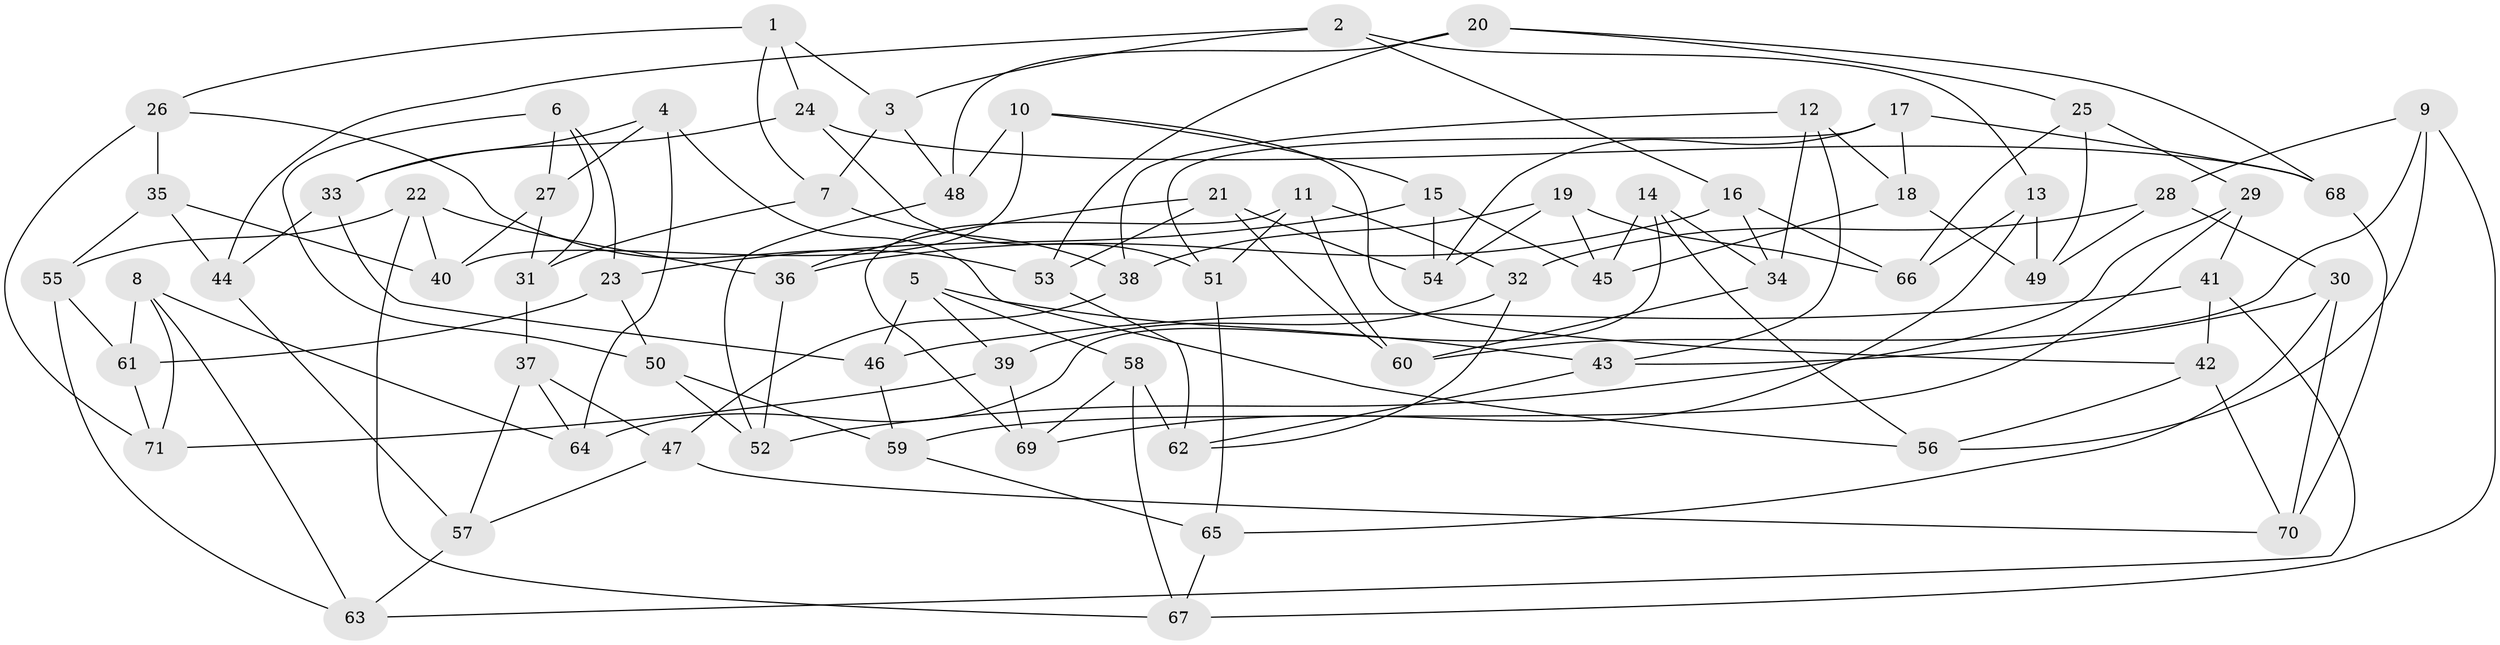 // Generated by graph-tools (version 1.1) at 2025/03/03/09/25 03:03:01]
// undirected, 71 vertices, 142 edges
graph export_dot {
graph [start="1"]
  node [color=gray90,style=filled];
  1;
  2;
  3;
  4;
  5;
  6;
  7;
  8;
  9;
  10;
  11;
  12;
  13;
  14;
  15;
  16;
  17;
  18;
  19;
  20;
  21;
  22;
  23;
  24;
  25;
  26;
  27;
  28;
  29;
  30;
  31;
  32;
  33;
  34;
  35;
  36;
  37;
  38;
  39;
  40;
  41;
  42;
  43;
  44;
  45;
  46;
  47;
  48;
  49;
  50;
  51;
  52;
  53;
  54;
  55;
  56;
  57;
  58;
  59;
  60;
  61;
  62;
  63;
  64;
  65;
  66;
  67;
  68;
  69;
  70;
  71;
  1 -- 3;
  1 -- 24;
  1 -- 26;
  1 -- 7;
  2 -- 13;
  2 -- 3;
  2 -- 44;
  2 -- 16;
  3 -- 48;
  3 -- 7;
  4 -- 64;
  4 -- 56;
  4 -- 27;
  4 -- 33;
  5 -- 43;
  5 -- 58;
  5 -- 39;
  5 -- 46;
  6 -- 23;
  6 -- 50;
  6 -- 31;
  6 -- 27;
  7 -- 31;
  7 -- 38;
  8 -- 61;
  8 -- 63;
  8 -- 71;
  8 -- 64;
  9 -- 56;
  9 -- 67;
  9 -- 60;
  9 -- 28;
  10 -- 15;
  10 -- 42;
  10 -- 40;
  10 -- 48;
  11 -- 69;
  11 -- 60;
  11 -- 32;
  11 -- 51;
  12 -- 38;
  12 -- 43;
  12 -- 34;
  12 -- 18;
  13 -- 69;
  13 -- 66;
  13 -- 49;
  14 -- 34;
  14 -- 56;
  14 -- 45;
  14 -- 64;
  15 -- 23;
  15 -- 54;
  15 -- 45;
  16 -- 34;
  16 -- 36;
  16 -- 66;
  17 -- 18;
  17 -- 51;
  17 -- 54;
  17 -- 68;
  18 -- 45;
  18 -- 49;
  19 -- 66;
  19 -- 38;
  19 -- 45;
  19 -- 54;
  20 -- 53;
  20 -- 25;
  20 -- 48;
  20 -- 68;
  21 -- 60;
  21 -- 36;
  21 -- 53;
  21 -- 54;
  22 -- 36;
  22 -- 40;
  22 -- 55;
  22 -- 67;
  23 -- 61;
  23 -- 50;
  24 -- 51;
  24 -- 68;
  24 -- 33;
  25 -- 29;
  25 -- 49;
  25 -- 66;
  26 -- 35;
  26 -- 71;
  26 -- 53;
  27 -- 40;
  27 -- 31;
  28 -- 30;
  28 -- 32;
  28 -- 49;
  29 -- 59;
  29 -- 41;
  29 -- 52;
  30 -- 70;
  30 -- 65;
  30 -- 43;
  31 -- 37;
  32 -- 62;
  32 -- 39;
  33 -- 46;
  33 -- 44;
  34 -- 60;
  35 -- 55;
  35 -- 40;
  35 -- 44;
  36 -- 52;
  37 -- 57;
  37 -- 47;
  37 -- 64;
  38 -- 47;
  39 -- 71;
  39 -- 69;
  41 -- 46;
  41 -- 63;
  41 -- 42;
  42 -- 56;
  42 -- 70;
  43 -- 62;
  44 -- 57;
  46 -- 59;
  47 -- 70;
  47 -- 57;
  48 -- 52;
  50 -- 59;
  50 -- 52;
  51 -- 65;
  53 -- 62;
  55 -- 63;
  55 -- 61;
  57 -- 63;
  58 -- 69;
  58 -- 62;
  58 -- 67;
  59 -- 65;
  61 -- 71;
  65 -- 67;
  68 -- 70;
}
